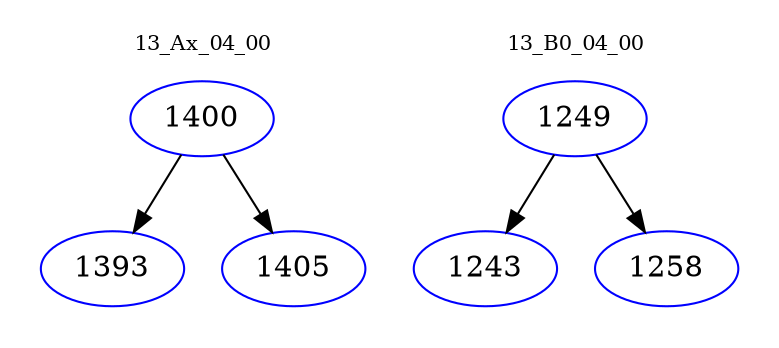 digraph{
subgraph cluster_0 {
color = white
label = "13_Ax_04_00";
fontsize=10;
T0_1400 [label="1400", color="blue"]
T0_1400 -> T0_1393 [color="black"]
T0_1393 [label="1393", color="blue"]
T0_1400 -> T0_1405 [color="black"]
T0_1405 [label="1405", color="blue"]
}
subgraph cluster_1 {
color = white
label = "13_B0_04_00";
fontsize=10;
T1_1249 [label="1249", color="blue"]
T1_1249 -> T1_1243 [color="black"]
T1_1243 [label="1243", color="blue"]
T1_1249 -> T1_1258 [color="black"]
T1_1258 [label="1258", color="blue"]
}
}
